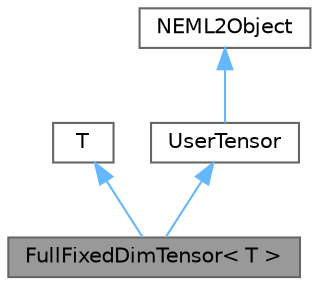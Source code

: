 digraph "FullFixedDimTensor&lt; T &gt;"
{
 // LATEX_PDF_SIZE
  bgcolor="transparent";
  edge [fontname=Helvetica,fontsize=10,labelfontname=Helvetica,labelfontsize=10];
  node [fontname=Helvetica,fontsize=10,shape=box,height=0.2,width=0.4];
  Node1 [id="Node000001",label="FullFixedDimTensor\< T \>",height=0.2,width=0.4,color="gray40", fillcolor="grey60", style="filled", fontcolor="black",tooltip="Create a full FixedDimTensor of type T from the input file."];
  Node2 -> Node1 [id="edge1_Node000001_Node000002",dir="back",color="steelblue1",style="solid",tooltip=" "];
  Node2 [id="Node000002",label="T",height=0.2,width=0.4,color="gray40", fillcolor="white", style="filled",tooltip=" "];
  Node3 -> Node1 [id="edge2_Node000001_Node000003",dir="back",color="steelblue1",style="solid",tooltip=" "];
  Node3 [id="Node000003",label="UserTensor",height=0.2,width=0.4,color="gray40", fillcolor="white", style="filled",URL="$classneml2_1_1UserTensor.html",tooltip=" "];
  Node4 -> Node3 [id="edge3_Node000003_Node000004",dir="back",color="steelblue1",style="solid",tooltip=" "];
  Node4 [id="Node000004",label="NEML2Object",height=0.2,width=0.4,color="gray40", fillcolor="white", style="filled",URL="$classneml2_1_1NEML2Object.html",tooltip="The base class of all \"manufacturable\" objects in the NEML2 library."];
}
